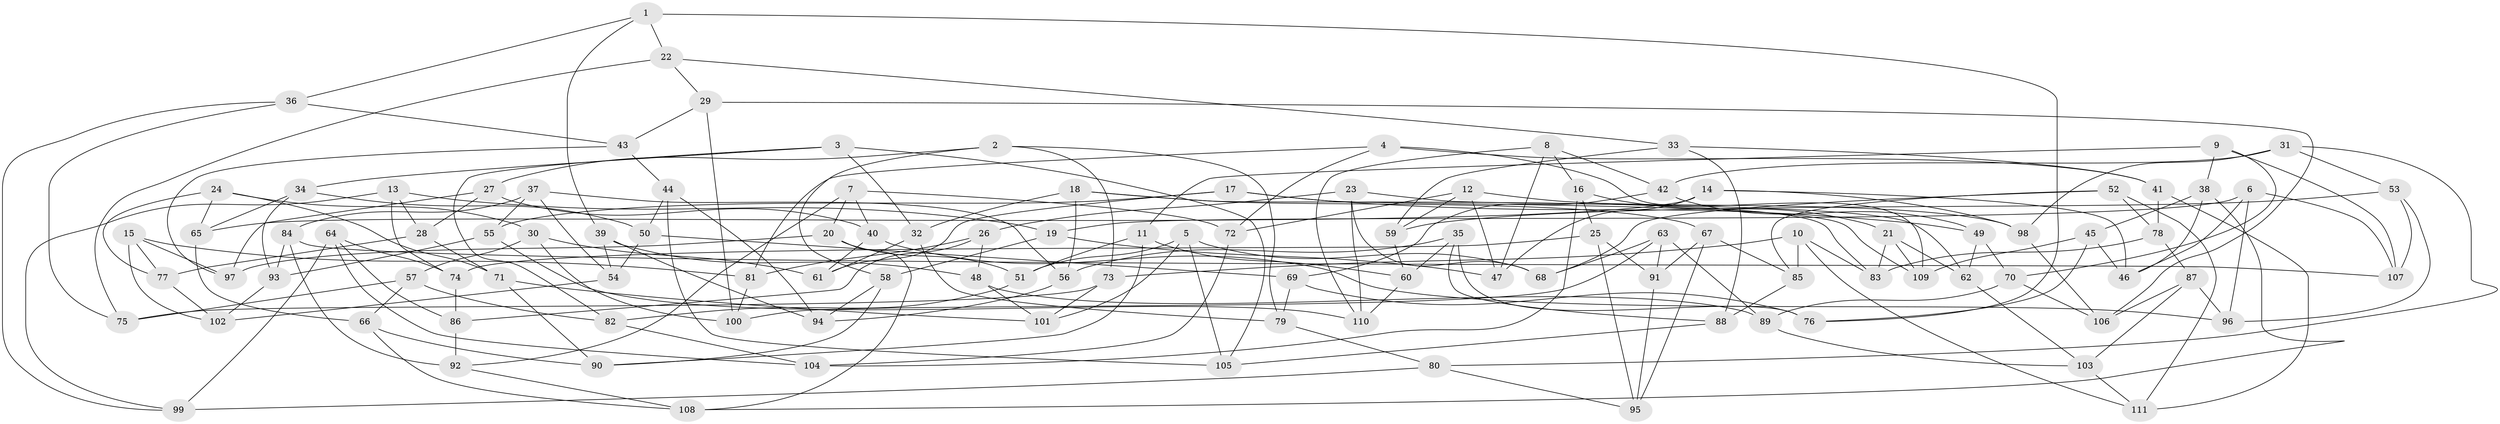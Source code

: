 // coarse degree distribution, {3: 0.21212121212121213, 5: 0.15151515151515152, 7: 0.15151515151515152, 4: 0.21212121212121213, 2: 0.06060606060606061, 11: 0.030303030303030304, 12: 0.030303030303030304, 6: 0.09090909090909091, 15: 0.030303030303030304, 13: 0.030303030303030304}
// Generated by graph-tools (version 1.1) at 2025/04/03/04/25 22:04:04]
// undirected, 111 vertices, 222 edges
graph export_dot {
graph [start="1"]
  node [color=gray90,style=filled];
  1;
  2;
  3;
  4;
  5;
  6;
  7;
  8;
  9;
  10;
  11;
  12;
  13;
  14;
  15;
  16;
  17;
  18;
  19;
  20;
  21;
  22;
  23;
  24;
  25;
  26;
  27;
  28;
  29;
  30;
  31;
  32;
  33;
  34;
  35;
  36;
  37;
  38;
  39;
  40;
  41;
  42;
  43;
  44;
  45;
  46;
  47;
  48;
  49;
  50;
  51;
  52;
  53;
  54;
  55;
  56;
  57;
  58;
  59;
  60;
  61;
  62;
  63;
  64;
  65;
  66;
  67;
  68;
  69;
  70;
  71;
  72;
  73;
  74;
  75;
  76;
  77;
  78;
  79;
  80;
  81;
  82;
  83;
  84;
  85;
  86;
  87;
  88;
  89;
  90;
  91;
  92;
  93;
  94;
  95;
  96;
  97;
  98;
  99;
  100;
  101;
  102;
  103;
  104;
  105;
  106;
  107;
  108;
  109;
  110;
  111;
  1 -- 22;
  1 -- 39;
  1 -- 36;
  1 -- 76;
  2 -- 27;
  2 -- 58;
  2 -- 79;
  2 -- 73;
  3 -- 32;
  3 -- 34;
  3 -- 105;
  3 -- 82;
  4 -- 41;
  4 -- 81;
  4 -- 72;
  4 -- 109;
  5 -- 101;
  5 -- 105;
  5 -- 51;
  5 -- 68;
  6 -- 96;
  6 -- 46;
  6 -- 19;
  6 -- 107;
  7 -- 72;
  7 -- 20;
  7 -- 92;
  7 -- 40;
  8 -- 16;
  8 -- 42;
  8 -- 47;
  8 -- 110;
  9 -- 38;
  9 -- 11;
  9 -- 70;
  9 -- 107;
  10 -- 83;
  10 -- 73;
  10 -- 111;
  10 -- 85;
  11 -- 60;
  11 -- 90;
  11 -- 51;
  12 -- 59;
  12 -- 47;
  12 -- 98;
  12 -- 72;
  13 -- 28;
  13 -- 74;
  13 -- 19;
  13 -- 99;
  14 -- 65;
  14 -- 98;
  14 -- 47;
  14 -- 46;
  15 -- 81;
  15 -- 102;
  15 -- 77;
  15 -- 97;
  16 -- 104;
  16 -- 25;
  16 -- 21;
  17 -- 109;
  17 -- 55;
  17 -- 61;
  17 -- 49;
  18 -- 56;
  18 -- 67;
  18 -- 32;
  18 -- 83;
  19 -- 58;
  19 -- 47;
  20 -- 108;
  20 -- 97;
  20 -- 51;
  21 -- 62;
  21 -- 109;
  21 -- 83;
  22 -- 33;
  22 -- 29;
  22 -- 75;
  23 -- 110;
  23 -- 62;
  23 -- 68;
  23 -- 26;
  24 -- 65;
  24 -- 77;
  24 -- 30;
  24 -- 71;
  25 -- 74;
  25 -- 91;
  25 -- 95;
  26 -- 81;
  26 -- 86;
  26 -- 48;
  27 -- 28;
  27 -- 40;
  27 -- 97;
  28 -- 71;
  28 -- 77;
  29 -- 106;
  29 -- 43;
  29 -- 100;
  30 -- 100;
  30 -- 61;
  30 -- 57;
  31 -- 98;
  31 -- 53;
  31 -- 42;
  31 -- 80;
  32 -- 61;
  32 -- 79;
  33 -- 41;
  33 -- 88;
  33 -- 59;
  34 -- 93;
  34 -- 50;
  34 -- 65;
  35 -- 56;
  35 -- 76;
  35 -- 60;
  35 -- 88;
  36 -- 75;
  36 -- 43;
  36 -- 99;
  37 -- 54;
  37 -- 84;
  37 -- 56;
  37 -- 55;
  38 -- 108;
  38 -- 46;
  38 -- 45;
  39 -- 54;
  39 -- 94;
  39 -- 48;
  40 -- 96;
  40 -- 61;
  41 -- 111;
  41 -- 78;
  42 -- 69;
  42 -- 49;
  43 -- 97;
  43 -- 44;
  44 -- 50;
  44 -- 105;
  44 -- 94;
  45 -- 76;
  45 -- 46;
  45 -- 109;
  48 -- 101;
  48 -- 89;
  49 -- 62;
  49 -- 70;
  50 -- 54;
  50 -- 69;
  51 -- 82;
  52 -- 85;
  52 -- 78;
  52 -- 111;
  52 -- 68;
  53 -- 96;
  53 -- 107;
  53 -- 59;
  54 -- 102;
  55 -- 93;
  55 -- 110;
  56 -- 94;
  57 -- 82;
  57 -- 75;
  57 -- 66;
  58 -- 90;
  58 -- 94;
  59 -- 60;
  60 -- 110;
  62 -- 103;
  63 -- 100;
  63 -- 68;
  63 -- 89;
  63 -- 91;
  64 -- 104;
  64 -- 74;
  64 -- 99;
  64 -- 86;
  65 -- 66;
  66 -- 108;
  66 -- 90;
  67 -- 85;
  67 -- 95;
  67 -- 91;
  69 -- 76;
  69 -- 79;
  70 -- 106;
  70 -- 89;
  71 -- 101;
  71 -- 90;
  72 -- 104;
  73 -- 101;
  73 -- 75;
  74 -- 86;
  77 -- 102;
  78 -- 83;
  78 -- 87;
  79 -- 80;
  80 -- 95;
  80 -- 99;
  81 -- 100;
  82 -- 104;
  84 -- 93;
  84 -- 92;
  84 -- 107;
  85 -- 88;
  86 -- 92;
  87 -- 96;
  87 -- 106;
  87 -- 103;
  88 -- 105;
  89 -- 103;
  91 -- 95;
  92 -- 108;
  93 -- 102;
  98 -- 106;
  103 -- 111;
}
